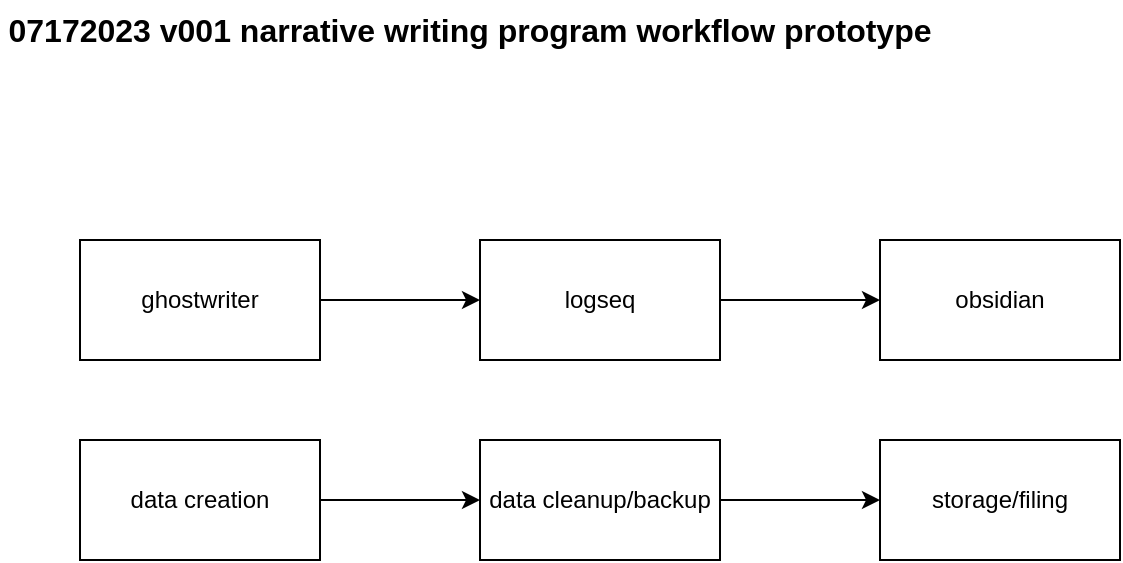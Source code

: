 <mxfile version="21.6.1" type="device">
  <diagram name="Page-1" id="4fRquo2Pq8VCBOu2Equz">
    <mxGraphModel dx="1493" dy="872" grid="1" gridSize="10" guides="1" tooltips="1" connect="1" arrows="1" fold="1" page="1" pageScale="1" pageWidth="1100" pageHeight="850" math="0" shadow="0">
      <root>
        <mxCell id="0" />
        <mxCell id="1" parent="0" />
        <mxCell id="-q92BEzZUDzs7Epes-Cp-1" value="07172023 v001 narrative writing program workflow prototype" style="text;html=1;strokeColor=none;fillColor=none;align=center;verticalAlign=middle;whiteSpace=wrap;rounded=0;fontStyle=1;fontSize=16;" vertex="1" parent="1">
          <mxGeometry x="40" y="40" width="470" height="30" as="geometry" />
        </mxCell>
        <mxCell id="-q92BEzZUDzs7Epes-Cp-4" value="" style="edgeStyle=orthogonalEdgeStyle;rounded=0;orthogonalLoop=1;jettySize=auto;html=1;" edge="1" parent="1" source="-q92BEzZUDzs7Epes-Cp-2" target="-q92BEzZUDzs7Epes-Cp-3">
          <mxGeometry relative="1" as="geometry" />
        </mxCell>
        <mxCell id="-q92BEzZUDzs7Epes-Cp-2" value="ghostwriter" style="rounded=0;whiteSpace=wrap;html=1;" vertex="1" parent="1">
          <mxGeometry x="80" y="160" width="120" height="60" as="geometry" />
        </mxCell>
        <mxCell id="-q92BEzZUDzs7Epes-Cp-6" value="" style="edgeStyle=orthogonalEdgeStyle;rounded=0;orthogonalLoop=1;jettySize=auto;html=1;" edge="1" parent="1" source="-q92BEzZUDzs7Epes-Cp-3" target="-q92BEzZUDzs7Epes-Cp-5">
          <mxGeometry relative="1" as="geometry" />
        </mxCell>
        <mxCell id="-q92BEzZUDzs7Epes-Cp-3" value="logseq" style="rounded=0;whiteSpace=wrap;html=1;" vertex="1" parent="1">
          <mxGeometry x="280" y="160" width="120" height="60" as="geometry" />
        </mxCell>
        <mxCell id="-q92BEzZUDzs7Epes-Cp-5" value="obsidian" style="rounded=0;whiteSpace=wrap;html=1;" vertex="1" parent="1">
          <mxGeometry x="480" y="160" width="120" height="60" as="geometry" />
        </mxCell>
        <mxCell id="-q92BEzZUDzs7Epes-Cp-9" value="" style="edgeStyle=orthogonalEdgeStyle;rounded=0;orthogonalLoop=1;jettySize=auto;html=1;" edge="1" parent="1" source="-q92BEzZUDzs7Epes-Cp-7" target="-q92BEzZUDzs7Epes-Cp-8">
          <mxGeometry relative="1" as="geometry" />
        </mxCell>
        <mxCell id="-q92BEzZUDzs7Epes-Cp-7" value="data creation" style="rounded=0;whiteSpace=wrap;html=1;" vertex="1" parent="1">
          <mxGeometry x="80" y="260" width="120" height="60" as="geometry" />
        </mxCell>
        <mxCell id="-q92BEzZUDzs7Epes-Cp-11" value="" style="edgeStyle=orthogonalEdgeStyle;rounded=0;orthogonalLoop=1;jettySize=auto;html=1;" edge="1" parent="1" source="-q92BEzZUDzs7Epes-Cp-8" target="-q92BEzZUDzs7Epes-Cp-10">
          <mxGeometry relative="1" as="geometry" />
        </mxCell>
        <mxCell id="-q92BEzZUDzs7Epes-Cp-8" value="data cleanup/backup" style="rounded=0;whiteSpace=wrap;html=1;" vertex="1" parent="1">
          <mxGeometry x="280" y="260" width="120" height="60" as="geometry" />
        </mxCell>
        <mxCell id="-q92BEzZUDzs7Epes-Cp-10" value="storage/filing" style="rounded=0;whiteSpace=wrap;html=1;" vertex="1" parent="1">
          <mxGeometry x="480" y="260" width="120" height="60" as="geometry" />
        </mxCell>
      </root>
    </mxGraphModel>
  </diagram>
</mxfile>
